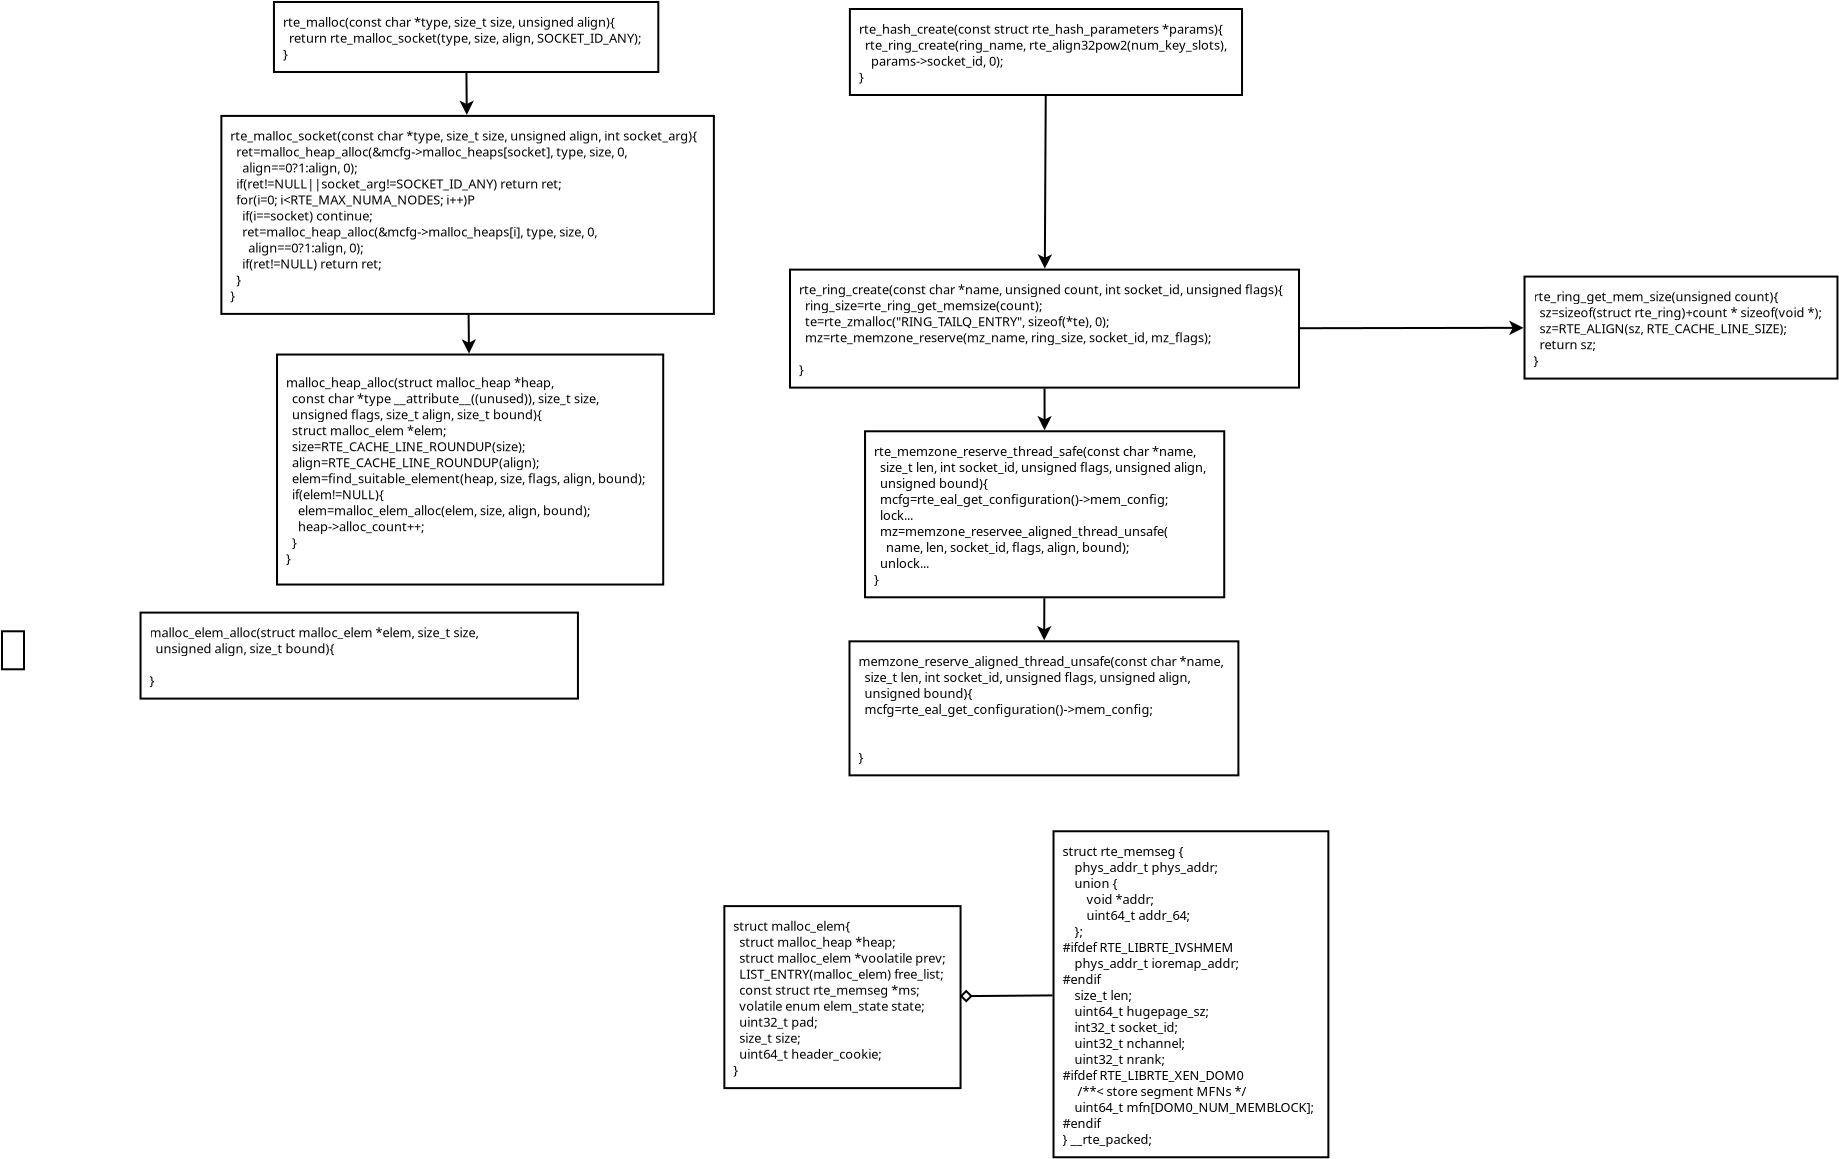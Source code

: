 <?xml version="1.0" encoding="UTF-8"?>
<dia:diagram xmlns:dia="http://www.lysator.liu.se/~alla/dia/">
  <dia:layer name="Background" visible="true" active="true">
    <dia:object type="Flowchart - Box" version="0" id="O0">
      <dia:attribute name="obj_pos">
        <dia:point val="8.259,2.995"/>
      </dia:attribute>
      <dia:attribute name="obj_bb">
        <dia:rectangle val="8.209,2.945;27.221,6.545"/>
      </dia:attribute>
      <dia:attribute name="elem_corner">
        <dia:point val="8.259,2.995"/>
      </dia:attribute>
      <dia:attribute name="elem_width">
        <dia:real val="18.913"/>
      </dia:attribute>
      <dia:attribute name="elem_height">
        <dia:real val="3.5"/>
      </dia:attribute>
      <dia:attribute name="border_width">
        <dia:real val="0.1"/>
      </dia:attribute>
      <dia:attribute name="show_background">
        <dia:boolean val="true"/>
      </dia:attribute>
      <dia:attribute name="padding">
        <dia:real val="0.5"/>
      </dia:attribute>
      <dia:attribute name="text">
        <dia:composite type="text">
          <dia:attribute name="string">
            <dia:string>#rte_malloc(const char *type, size_t size, unsigned align){
  return rte_malloc_socket(type, size, align, SOCKET_ID_ANY);
}#</dia:string>
          </dia:attribute>
          <dia:attribute name="font">
            <dia:font family="sans" style="0" name="Helvetica"/>
          </dia:attribute>
          <dia:attribute name="height">
            <dia:real val="0.8"/>
          </dia:attribute>
          <dia:attribute name="pos">
            <dia:point val="8.709,4.185"/>
          </dia:attribute>
          <dia:attribute name="color">
            <dia:color val="#000000"/>
          </dia:attribute>
          <dia:attribute name="alignment">
            <dia:enum val="0"/>
          </dia:attribute>
        </dia:composite>
      </dia:attribute>
    </dia:object>
    <dia:object type="Flowchart - Box" version="0" id="O1">
      <dia:attribute name="obj_pos">
        <dia:point val="5.875,8.69"/>
      </dia:attribute>
      <dia:attribute name="obj_bb">
        <dia:rectangle val="5.825,8.64;29.755,18.64"/>
      </dia:attribute>
      <dia:attribute name="elem_corner">
        <dia:point val="5.875,8.69"/>
      </dia:attribute>
      <dia:attribute name="elem_width">
        <dia:real val="23.83"/>
      </dia:attribute>
      <dia:attribute name="elem_height">
        <dia:real val="9.9"/>
      </dia:attribute>
      <dia:attribute name="border_width">
        <dia:real val="0.1"/>
      </dia:attribute>
      <dia:attribute name="show_background">
        <dia:boolean val="true"/>
      </dia:attribute>
      <dia:attribute name="padding">
        <dia:real val="0.5"/>
      </dia:attribute>
      <dia:attribute name="text">
        <dia:composite type="text">
          <dia:attribute name="string">
            <dia:string>#rte_malloc_socket(const char *type, size_t size, unsigned align, int socket_arg){
  ret=malloc_heap_alloc(&amp;mcfg-&gt;malloc_heaps[socket], type, size, 0,
    align==0?1:align, 0);
  if(ret!=NULL||socket_arg!=SOCKET_ID_ANY) return ret;
  for(i=0; i&lt;RTE_MAX_NUMA_NODES; i++)P
    if(i==socket) continue;
    ret=malloc_heap_alloc(&amp;mcfg-&gt;malloc_heaps[i], type, size, 0, 
      align==0?1:align, 0);
    if(ret!=NULL) return ret;
  }
}#</dia:string>
          </dia:attribute>
          <dia:attribute name="font">
            <dia:font family="sans" style="0" name="Helvetica"/>
          </dia:attribute>
          <dia:attribute name="height">
            <dia:real val="0.8"/>
          </dia:attribute>
          <dia:attribute name="pos">
            <dia:point val="6.325,9.88"/>
          </dia:attribute>
          <dia:attribute name="color">
            <dia:color val="#000000"/>
          </dia:attribute>
          <dia:attribute name="alignment">
            <dia:enum val="0"/>
          </dia:attribute>
        </dia:composite>
      </dia:attribute>
    </dia:object>
    <dia:object type="Standard - Line" version="0" id="O2">
      <dia:attribute name="obj_pos">
        <dia:point val="17.73,6.544"/>
      </dia:attribute>
      <dia:attribute name="obj_bb">
        <dia:rectangle val="17.381,6.494;18.105,8.752"/>
      </dia:attribute>
      <dia:attribute name="conn_endpoints">
        <dia:point val="17.73,6.544"/>
        <dia:point val="17.748,8.64"/>
      </dia:attribute>
      <dia:attribute name="numcp">
        <dia:int val="1"/>
      </dia:attribute>
      <dia:attribute name="end_arrow">
        <dia:enum val="22"/>
      </dia:attribute>
      <dia:attribute name="end_arrow_length">
        <dia:real val="0.5"/>
      </dia:attribute>
      <dia:attribute name="end_arrow_width">
        <dia:real val="0.5"/>
      </dia:attribute>
      <dia:connections>
        <dia:connection handle="0" to="O0" connection="16"/>
        <dia:connection handle="1" to="O1" connection="16"/>
      </dia:connections>
    </dia:object>
    <dia:object type="Flowchart - Box" version="0" id="O3">
      <dia:attribute name="obj_pos">
        <dia:point val="8.555,20.622"/>
      </dia:attribute>
      <dia:attribute name="obj_bb">
        <dia:rectangle val="8.505,20.572;27.325,32.172"/>
      </dia:attribute>
      <dia:attribute name="elem_corner">
        <dia:point val="8.555,20.622"/>
      </dia:attribute>
      <dia:attribute name="elem_width">
        <dia:real val="18.72"/>
      </dia:attribute>
      <dia:attribute name="elem_height">
        <dia:real val="11.5"/>
      </dia:attribute>
      <dia:attribute name="border_width">
        <dia:real val="0.1"/>
      </dia:attribute>
      <dia:attribute name="show_background">
        <dia:boolean val="true"/>
      </dia:attribute>
      <dia:attribute name="padding">
        <dia:real val="0.5"/>
      </dia:attribute>
      <dia:attribute name="text">
        <dia:composite type="text">
          <dia:attribute name="string">
            <dia:string>#malloc_heap_alloc(struct malloc_heap *heap,
  const char *type __attribute__((unused)), size_t size,
  unsigned flags, size_t align, size_t bound){
  struct malloc_elem *elem;
  size=RTE_CACHE_LINE_ROUNDUP(size);
  align=RTE_CACHE_LINE_ROUNDUP(align);
  elem=find_suitable_element(heap, size, flags, align, bound);
  if(elem!=NULL){
    elem=malloc_elem_alloc(elem, size, align, bound);
    heap-&gt;alloc_count++;
  }
}#</dia:string>
          </dia:attribute>
          <dia:attribute name="font">
            <dia:font family="sans" style="0" name="Helvetica"/>
          </dia:attribute>
          <dia:attribute name="height">
            <dia:real val="0.8"/>
          </dia:attribute>
          <dia:attribute name="pos">
            <dia:point val="9.005,22.212"/>
          </dia:attribute>
          <dia:attribute name="color">
            <dia:color val="#000000"/>
          </dia:attribute>
          <dia:attribute name="alignment">
            <dia:enum val="0"/>
          </dia:attribute>
        </dia:composite>
      </dia:attribute>
    </dia:object>
    <dia:object type="Standard - Line" version="0" id="O4">
      <dia:attribute name="obj_pos">
        <dia:point val="17.839,18.639"/>
      </dia:attribute>
      <dia:attribute name="obj_bb">
        <dia:rectangle val="17.49,18.589;18.214,20.687"/>
      </dia:attribute>
      <dia:attribute name="conn_endpoints">
        <dia:point val="17.839,18.639"/>
        <dia:point val="17.858,20.575"/>
      </dia:attribute>
      <dia:attribute name="numcp">
        <dia:int val="1"/>
      </dia:attribute>
      <dia:attribute name="end_arrow">
        <dia:enum val="22"/>
      </dia:attribute>
      <dia:attribute name="end_arrow_length">
        <dia:real val="0.5"/>
      </dia:attribute>
      <dia:attribute name="end_arrow_width">
        <dia:real val="0.5"/>
      </dia:attribute>
      <dia:connections>
        <dia:connection handle="0" to="O1" connection="16"/>
        <dia:connection handle="1" to="O3" connection="16"/>
      </dia:connections>
    </dia:object>
    <dia:object type="Standard - Text" version="1" id="O5">
      <dia:attribute name="obj_pos">
        <dia:point val="48.505,4.195"/>
      </dia:attribute>
      <dia:attribute name="obj_bb">
        <dia:rectangle val="48.485,3.536;48.505,4.366"/>
      </dia:attribute>
      <dia:attribute name="text">
        <dia:composite type="text">
          <dia:attribute name="string">
            <dia:string>##</dia:string>
          </dia:attribute>
          <dia:attribute name="font">
            <dia:font family="sans" style="0" name="Helvetica"/>
          </dia:attribute>
          <dia:attribute name="height">
            <dia:real val="0.8"/>
          </dia:attribute>
          <dia:attribute name="pos">
            <dia:point val="48.505,4.195"/>
          </dia:attribute>
          <dia:attribute name="color">
            <dia:color val="#000000"/>
          </dia:attribute>
          <dia:attribute name="alignment">
            <dia:enum val="0"/>
          </dia:attribute>
        </dia:composite>
      </dia:attribute>
      <dia:attribute name="valign">
        <dia:enum val="3"/>
      </dia:attribute>
    </dia:object>
    <dia:object type="Flowchart - Box" version="0" id="O6">
      <dia:attribute name="obj_pos">
        <dia:point val="37.173,3.345"/>
      </dia:attribute>
      <dia:attribute name="obj_bb">
        <dia:rectangle val="37.123,3.295;56.291,7.695"/>
      </dia:attribute>
      <dia:attribute name="elem_corner">
        <dia:point val="37.173,3.345"/>
      </dia:attribute>
      <dia:attribute name="elem_width">
        <dia:real val="19.068"/>
      </dia:attribute>
      <dia:attribute name="elem_height">
        <dia:real val="4.3"/>
      </dia:attribute>
      <dia:attribute name="border_width">
        <dia:real val="0.1"/>
      </dia:attribute>
      <dia:attribute name="show_background">
        <dia:boolean val="true"/>
      </dia:attribute>
      <dia:attribute name="padding">
        <dia:real val="0.5"/>
      </dia:attribute>
      <dia:attribute name="text">
        <dia:composite type="text">
          <dia:attribute name="string">
            <dia:string>#rte_hash_create(const struct rte_hash_parameters *params){
  rte_ring_create(ring_name, rte_align32pow2(num_key_slots),
    params-&gt;socket_id, 0);  
}#</dia:string>
          </dia:attribute>
          <dia:attribute name="font">
            <dia:font family="sans" style="0" name="Helvetica"/>
          </dia:attribute>
          <dia:attribute name="height">
            <dia:real val="0.8"/>
          </dia:attribute>
          <dia:attribute name="pos">
            <dia:point val="37.623,4.535"/>
          </dia:attribute>
          <dia:attribute name="color">
            <dia:color val="#000000"/>
          </dia:attribute>
          <dia:attribute name="alignment">
            <dia:enum val="0"/>
          </dia:attribute>
        </dia:composite>
      </dia:attribute>
    </dia:object>
    <dia:object type="Flowchart - Box" version="0" id="O7">
      <dia:attribute name="obj_pos">
        <dia:point val="34.272,16.376"/>
      </dia:attribute>
      <dia:attribute name="obj_bb">
        <dia:rectangle val="34.222,16.326;59.047,22.326"/>
      </dia:attribute>
      <dia:attribute name="elem_corner">
        <dia:point val="34.272,16.376"/>
      </dia:attribute>
      <dia:attribute name="elem_width">
        <dia:real val="24.725"/>
      </dia:attribute>
      <dia:attribute name="elem_height">
        <dia:real val="5.9"/>
      </dia:attribute>
      <dia:attribute name="border_width">
        <dia:real val="0.1"/>
      </dia:attribute>
      <dia:attribute name="show_background">
        <dia:boolean val="true"/>
      </dia:attribute>
      <dia:attribute name="padding">
        <dia:real val="0.5"/>
      </dia:attribute>
      <dia:attribute name="text">
        <dia:composite type="text">
          <dia:attribute name="string">
            <dia:string>#rte_ring_create(const char *name, unsigned count, int socket_id, unsigned flags){
  ring_size=rte_ring_get_memsize(count);
  te=rte_zmalloc("RING_TAILQ_ENTRY", sizeof(*te), 0);
  mz=rte_memzone_reserve(mz_name, ring_size, socket_id, mz_flags);
  
}#</dia:string>
          </dia:attribute>
          <dia:attribute name="font">
            <dia:font family="sans" style="0" name="Helvetica"/>
          </dia:attribute>
          <dia:attribute name="height">
            <dia:real val="0.8"/>
          </dia:attribute>
          <dia:attribute name="pos">
            <dia:point val="34.722,17.566"/>
          </dia:attribute>
          <dia:attribute name="color">
            <dia:color val="#000000"/>
          </dia:attribute>
          <dia:attribute name="alignment">
            <dia:enum val="0"/>
          </dia:attribute>
        </dia:composite>
      </dia:attribute>
    </dia:object>
    <dia:object type="Flowchart - Box" version="0" id="O8">
      <dia:attribute name="obj_pos">
        <dia:point val="37.996,24.459"/>
      </dia:attribute>
      <dia:attribute name="obj_bb">
        <dia:rectangle val="37.946,24.409;55.336,32.809"/>
      </dia:attribute>
      <dia:attribute name="elem_corner">
        <dia:point val="37.996,24.459"/>
      </dia:attribute>
      <dia:attribute name="elem_width">
        <dia:real val="17.29"/>
      </dia:attribute>
      <dia:attribute name="elem_height">
        <dia:real val="8.3"/>
      </dia:attribute>
      <dia:attribute name="border_width">
        <dia:real val="0.1"/>
      </dia:attribute>
      <dia:attribute name="show_background">
        <dia:boolean val="true"/>
      </dia:attribute>
      <dia:attribute name="padding">
        <dia:real val="0.5"/>
      </dia:attribute>
      <dia:attribute name="text">
        <dia:composite type="text">
          <dia:attribute name="string">
            <dia:string>#rte_memzone_reserve_thread_safe(const char *name, 
  size_t len, int socket_id, unsigned flags, unsigned align,
  unsigned bound){
  mcfg=rte_eal_get_configuration()-&gt;mem_config;
  lock...
  mz=memzone_reservee_aligned_thread_unsafe(
    name, len, socket_id, flags, align, bound);
  unlock...
}#</dia:string>
          </dia:attribute>
          <dia:attribute name="font">
            <dia:font family="sans" style="0" name="Helvetica"/>
          </dia:attribute>
          <dia:attribute name="height">
            <dia:real val="0.8"/>
          </dia:attribute>
          <dia:attribute name="pos">
            <dia:point val="38.446,25.649"/>
          </dia:attribute>
          <dia:attribute name="color">
            <dia:color val="#000000"/>
          </dia:attribute>
          <dia:attribute name="alignment">
            <dia:enum val="0"/>
          </dia:attribute>
        </dia:composite>
      </dia:attribute>
    </dia:object>
    <dia:object type="Flowchart - Box" version="0" id="O9">
      <dia:attribute name="obj_pos">
        <dia:point val="37.116,34.962"/>
      </dia:attribute>
      <dia:attribute name="obj_bb">
        <dia:rectangle val="37.066,34.913;56.146,41.712"/>
      </dia:attribute>
      <dia:attribute name="elem_corner">
        <dia:point val="37.116,34.962"/>
      </dia:attribute>
      <dia:attribute name="elem_width">
        <dia:real val="18.98"/>
      </dia:attribute>
      <dia:attribute name="elem_height">
        <dia:real val="6.7"/>
      </dia:attribute>
      <dia:attribute name="border_width">
        <dia:real val="0.1"/>
      </dia:attribute>
      <dia:attribute name="show_background">
        <dia:boolean val="true"/>
      </dia:attribute>
      <dia:attribute name="padding">
        <dia:real val="0.5"/>
      </dia:attribute>
      <dia:attribute name="text">
        <dia:composite type="text">
          <dia:attribute name="string">
            <dia:string>#memzone_reserve_aligned_thread_unsafe(const char *name,
  size_t len, int socket_id, unsigned flags, unsigned align, 
  unsigned bound){
  mcfg=rte_eal_get_configuration()-&gt;mem_config;


}#</dia:string>
          </dia:attribute>
          <dia:attribute name="font">
            <dia:font family="sans" style="0" name="Helvetica"/>
          </dia:attribute>
          <dia:attribute name="height">
            <dia:real val="0.8"/>
          </dia:attribute>
          <dia:attribute name="pos">
            <dia:point val="37.566,36.153"/>
          </dia:attribute>
          <dia:attribute name="color">
            <dia:color val="#000000"/>
          </dia:attribute>
          <dia:attribute name="alignment">
            <dia:enum val="0"/>
          </dia:attribute>
        </dia:composite>
      </dia:attribute>
    </dia:object>
    <dia:object type="Standard - Line" version="0" id="O10">
      <dia:attribute name="obj_pos">
        <dia:point val="46.696,7.695"/>
      </dia:attribute>
      <dia:attribute name="obj_bb">
        <dia:rectangle val="46.292,7.645;47.015,16.439"/>
      </dia:attribute>
      <dia:attribute name="conn_endpoints">
        <dia:point val="46.696,7.695"/>
        <dia:point val="46.65,16.327"/>
      </dia:attribute>
      <dia:attribute name="numcp">
        <dia:int val="1"/>
      </dia:attribute>
      <dia:attribute name="end_arrow">
        <dia:enum val="22"/>
      </dia:attribute>
      <dia:attribute name="end_arrow_length">
        <dia:real val="0.5"/>
      </dia:attribute>
      <dia:attribute name="end_arrow_width">
        <dia:real val="0.5"/>
      </dia:attribute>
      <dia:connections>
        <dia:connection handle="0" to="O6" connection="16"/>
        <dia:connection handle="1" to="O7" connection="16"/>
      </dia:connections>
    </dia:object>
    <dia:object type="Standard - Line" version="0" id="O11">
      <dia:attribute name="obj_pos">
        <dia:point val="46.637,22.322"/>
      </dia:attribute>
      <dia:attribute name="obj_bb">
        <dia:rectangle val="46.276,22.272;46.999,24.521"/>
      </dia:attribute>
      <dia:attribute name="conn_endpoints">
        <dia:point val="46.637,22.322"/>
        <dia:point val="46.638,24.409"/>
      </dia:attribute>
      <dia:attribute name="numcp">
        <dia:int val="1"/>
      </dia:attribute>
      <dia:attribute name="end_arrow">
        <dia:enum val="22"/>
      </dia:attribute>
      <dia:attribute name="end_arrow_length">
        <dia:real val="0.5"/>
      </dia:attribute>
      <dia:attribute name="end_arrow_width">
        <dia:real val="0.5"/>
      </dia:attribute>
      <dia:connections>
        <dia:connection handle="0" to="O7" connection="16"/>
        <dia:connection handle="1" to="O8" connection="16"/>
      </dia:connections>
    </dia:object>
    <dia:object type="Standard - Line" version="0" id="O12">
      <dia:attribute name="obj_pos">
        <dia:point val="46.626,32.808"/>
      </dia:attribute>
      <dia:attribute name="obj_bb">
        <dia:rectangle val="46.259,32.758;46.982,35.024"/>
      </dia:attribute>
      <dia:attribute name="conn_endpoints">
        <dia:point val="46.626,32.808"/>
        <dia:point val="46.618,34.913"/>
      </dia:attribute>
      <dia:attribute name="numcp">
        <dia:int val="1"/>
      </dia:attribute>
      <dia:attribute name="end_arrow">
        <dia:enum val="22"/>
      </dia:attribute>
      <dia:attribute name="end_arrow_length">
        <dia:real val="0.5"/>
      </dia:attribute>
      <dia:attribute name="end_arrow_width">
        <dia:real val="0.5"/>
      </dia:attribute>
      <dia:connections>
        <dia:connection handle="0" to="O8" connection="16"/>
        <dia:connection handle="1" to="O9" connection="16"/>
      </dia:connections>
    </dia:object>
    <dia:object type="Flowchart - Box" version="0" id="O13">
      <dia:attribute name="obj_pos">
        <dia:point val="30.65,48.201"/>
      </dia:attribute>
      <dia:attribute name="obj_bb">
        <dia:rectangle val="30.6,48.151;42.463,57.351"/>
      </dia:attribute>
      <dia:attribute name="elem_corner">
        <dia:point val="30.65,48.201"/>
      </dia:attribute>
      <dia:attribute name="elem_width">
        <dia:real val="11.763"/>
      </dia:attribute>
      <dia:attribute name="elem_height">
        <dia:real val="9.1"/>
      </dia:attribute>
      <dia:attribute name="border_width">
        <dia:real val="0.1"/>
      </dia:attribute>
      <dia:attribute name="show_background">
        <dia:boolean val="true"/>
      </dia:attribute>
      <dia:attribute name="padding">
        <dia:real val="0.5"/>
      </dia:attribute>
      <dia:attribute name="text">
        <dia:composite type="text">
          <dia:attribute name="string">
            <dia:string>#struct malloc_elem{
  struct malloc_heap *heap;
  struct malloc_elem *voolatile prev;
  LIST_ENTRY(malloc_elem) free_list;
  const struct rte_memseg *ms;
  volatile enum elem_state state;
  uint32_t pad;
  size_t size;
  uint64_t header_cookie;
}#</dia:string>
          </dia:attribute>
          <dia:attribute name="font">
            <dia:font family="sans" style="0" name="Helvetica"/>
          </dia:attribute>
          <dia:attribute name="height">
            <dia:real val="0.8"/>
          </dia:attribute>
          <dia:attribute name="pos">
            <dia:point val="31.1,49.391"/>
          </dia:attribute>
          <dia:attribute name="color">
            <dia:color val="#000000"/>
          </dia:attribute>
          <dia:attribute name="alignment">
            <dia:enum val="0"/>
          </dia:attribute>
        </dia:composite>
      </dia:attribute>
    </dia:object>
    <dia:object type="Flowchart - Box" version="0" id="O14">
      <dia:attribute name="obj_pos">
        <dia:point val="47.314,44.458"/>
      </dia:attribute>
      <dia:attribute name="obj_bb">
        <dia:rectangle val="47.264,44.408;60.649,60.808"/>
      </dia:attribute>
      <dia:attribute name="elem_corner">
        <dia:point val="47.314,44.458"/>
      </dia:attribute>
      <dia:attribute name="elem_width">
        <dia:real val="13.285"/>
      </dia:attribute>
      <dia:attribute name="elem_height">
        <dia:real val="16.3"/>
      </dia:attribute>
      <dia:attribute name="border_width">
        <dia:real val="0.1"/>
      </dia:attribute>
      <dia:attribute name="show_background">
        <dia:boolean val="true"/>
      </dia:attribute>
      <dia:attribute name="padding">
        <dia:real val="0.5"/>
      </dia:attribute>
      <dia:attribute name="text">
        <dia:composite type="text">
          <dia:attribute name="string">
            <dia:string>#struct rte_memseg {                 
    phys_addr_t phys_addr;
    union {                         
        void *addr;
        uint64_t addr_64;
    };                              
#ifdef RTE_LIBRTE_IVSHMEM           
    phys_addr_t ioremap_addr;
#endif                              
    size_t len;
    uint64_t hugepage_sz;
    int32_t socket_id;
    uint32_t nchannel;
    uint32_t nrank;
#ifdef RTE_LIBRTE_XEN_DOM0          
     /**&lt; store segment MFNs */     
    uint64_t mfn[DOM0_NUM_MEMBLOCK];
#endif                              
} __rte_packed;                     #</dia:string>
          </dia:attribute>
          <dia:attribute name="font">
            <dia:font family="sans" style="0" name="Helvetica"/>
          </dia:attribute>
          <dia:attribute name="height">
            <dia:real val="0.8"/>
          </dia:attribute>
          <dia:attribute name="pos">
            <dia:point val="47.764,45.648"/>
          </dia:attribute>
          <dia:attribute name="color">
            <dia:color val="#000000"/>
          </dia:attribute>
          <dia:attribute name="alignment">
            <dia:enum val="0"/>
          </dia:attribute>
        </dia:composite>
      </dia:attribute>
    </dia:object>
    <dia:object type="Standard - Line" version="0" id="O15">
      <dia:attribute name="obj_pos">
        <dia:point val="47.264,52.663"/>
      </dia:attribute>
      <dia:attribute name="obj_bb">
        <dia:rectangle val="42.391,52.379;47.314,53.021"/>
      </dia:attribute>
      <dia:attribute name="conn_endpoints">
        <dia:point val="47.264,52.663"/>
        <dia:point val="42.462,52.702"/>
      </dia:attribute>
      <dia:attribute name="numcp">
        <dia:int val="1"/>
      </dia:attribute>
      <dia:attribute name="end_arrow">
        <dia:enum val="4"/>
      </dia:attribute>
      <dia:attribute name="end_arrow_length">
        <dia:real val="0.5"/>
      </dia:attribute>
      <dia:attribute name="end_arrow_width">
        <dia:real val="0.5"/>
      </dia:attribute>
      <dia:connections>
        <dia:connection handle="0" to="O14" connection="16"/>
        <dia:connection handle="1" to="O13" connection="16"/>
      </dia:connections>
    </dia:object>
    <dia:object type="Flowchart - Box" version="0" id="O16">
      <dia:attribute name="obj_pos">
        <dia:point val="70.716,16.724"/>
      </dia:attribute>
      <dia:attribute name="obj_bb">
        <dia:rectangle val="70.666,16.674;86.251,21.873"/>
      </dia:attribute>
      <dia:attribute name="elem_corner">
        <dia:point val="70.716,16.724"/>
      </dia:attribute>
      <dia:attribute name="elem_width">
        <dia:real val="15.485"/>
      </dia:attribute>
      <dia:attribute name="elem_height">
        <dia:real val="5.1"/>
      </dia:attribute>
      <dia:attribute name="border_width">
        <dia:real val="0.1"/>
      </dia:attribute>
      <dia:attribute name="show_background">
        <dia:boolean val="true"/>
      </dia:attribute>
      <dia:attribute name="padding">
        <dia:real val="0.5"/>
      </dia:attribute>
      <dia:attribute name="text">
        <dia:composite type="text">
          <dia:attribute name="string">
            <dia:string>#rte_ring_get_mem_size(unsigned count){
  sz=sizeof(struct rte_ring)+count * sizeof(void *);
  sz=RTE_ALIGN(sz, RTE_CACHE_LINE_SIZE);
  return sz;
}#</dia:string>
          </dia:attribute>
          <dia:attribute name="font">
            <dia:font family="sans" style="0" name="Helvetica"/>
          </dia:attribute>
          <dia:attribute name="height">
            <dia:real val="0.8"/>
          </dia:attribute>
          <dia:attribute name="pos">
            <dia:point val="71.166,17.913"/>
          </dia:attribute>
          <dia:attribute name="color">
            <dia:color val="#000000"/>
          </dia:attribute>
          <dia:attribute name="alignment">
            <dia:enum val="0"/>
          </dia:attribute>
        </dia:composite>
      </dia:attribute>
    </dia:object>
    <dia:object type="Standard - Line" version="0" id="O17">
      <dia:attribute name="obj_pos">
        <dia:point val="59.047,19.305"/>
      </dia:attribute>
      <dia:attribute name="obj_bb">
        <dia:rectangle val="58.997,18.925;70.782,19.649"/>
      </dia:attribute>
      <dia:attribute name="conn_endpoints">
        <dia:point val="59.047,19.305"/>
        <dia:point val="70.67,19.286"/>
      </dia:attribute>
      <dia:attribute name="numcp">
        <dia:int val="1"/>
      </dia:attribute>
      <dia:attribute name="end_arrow">
        <dia:enum val="22"/>
      </dia:attribute>
      <dia:attribute name="end_arrow_length">
        <dia:real val="0.5"/>
      </dia:attribute>
      <dia:attribute name="end_arrow_width">
        <dia:real val="0.5"/>
      </dia:attribute>
      <dia:connections>
        <dia:connection handle="0" to="O7" connection="16"/>
        <dia:connection handle="1" to="O16" connection="16"/>
      </dia:connections>
    </dia:object>
    <dia:object type="Flowchart - Box" version="0" id="O18">
      <dia:attribute name="obj_pos">
        <dia:point val="-5.491,34.459"/>
      </dia:attribute>
      <dia:attribute name="obj_bb">
        <dia:rectangle val="-5.541,34.409;-4.341,36.409"/>
      </dia:attribute>
      <dia:attribute name="elem_corner">
        <dia:point val="-5.491,34.459"/>
      </dia:attribute>
      <dia:attribute name="elem_width">
        <dia:real val="1.1"/>
      </dia:attribute>
      <dia:attribute name="elem_height">
        <dia:real val="1.9"/>
      </dia:attribute>
      <dia:attribute name="border_width">
        <dia:real val="0.1"/>
      </dia:attribute>
      <dia:attribute name="show_background">
        <dia:boolean val="true"/>
      </dia:attribute>
      <dia:attribute name="padding">
        <dia:real val="0.5"/>
      </dia:attribute>
      <dia:attribute name="text">
        <dia:composite type="text">
          <dia:attribute name="string">
            <dia:string>##</dia:string>
          </dia:attribute>
          <dia:attribute name="font">
            <dia:font family="sans" style="0" name="Helvetica"/>
          </dia:attribute>
          <dia:attribute name="height">
            <dia:real val="0.8"/>
          </dia:attribute>
          <dia:attribute name="pos">
            <dia:point val="-5.041,35.649"/>
          </dia:attribute>
          <dia:attribute name="color">
            <dia:color val="#000000"/>
          </dia:attribute>
          <dia:attribute name="alignment">
            <dia:enum val="0"/>
          </dia:attribute>
        </dia:composite>
      </dia:attribute>
    </dia:object>
    <dia:object type="Flowchart - Box" version="0" id="O19">
      <dia:attribute name="obj_pos">
        <dia:point val="1.436,33.525"/>
      </dia:attribute>
      <dia:attribute name="obj_bb">
        <dia:rectangle val="1.386,33.475;23.356,37.875"/>
      </dia:attribute>
      <dia:attribute name="elem_corner">
        <dia:point val="1.436,33.525"/>
      </dia:attribute>
      <dia:attribute name="elem_width">
        <dia:real val="21.87"/>
      </dia:attribute>
      <dia:attribute name="elem_height">
        <dia:real val="4.3"/>
      </dia:attribute>
      <dia:attribute name="border_width">
        <dia:real val="0.1"/>
      </dia:attribute>
      <dia:attribute name="show_background">
        <dia:boolean val="true"/>
      </dia:attribute>
      <dia:attribute name="padding">
        <dia:real val="0.5"/>
      </dia:attribute>
      <dia:attribute name="text">
        <dia:composite type="text">
          <dia:attribute name="string">
            <dia:string>#malloc_elem_alloc(struct malloc_elem *elem, size_t size, 
  unsigned align, size_t bound){
  
}#</dia:string>
          </dia:attribute>
          <dia:attribute name="font">
            <dia:font family="sans" style="0" name="Helvetica"/>
          </dia:attribute>
          <dia:attribute name="height">
            <dia:real val="0.8"/>
          </dia:attribute>
          <dia:attribute name="pos">
            <dia:point val="1.886,34.715"/>
          </dia:attribute>
          <dia:attribute name="color">
            <dia:color val="#000000"/>
          </dia:attribute>
          <dia:attribute name="alignment">
            <dia:enum val="0"/>
          </dia:attribute>
        </dia:composite>
      </dia:attribute>
    </dia:object>
  </dia:layer>
</dia:diagram>
